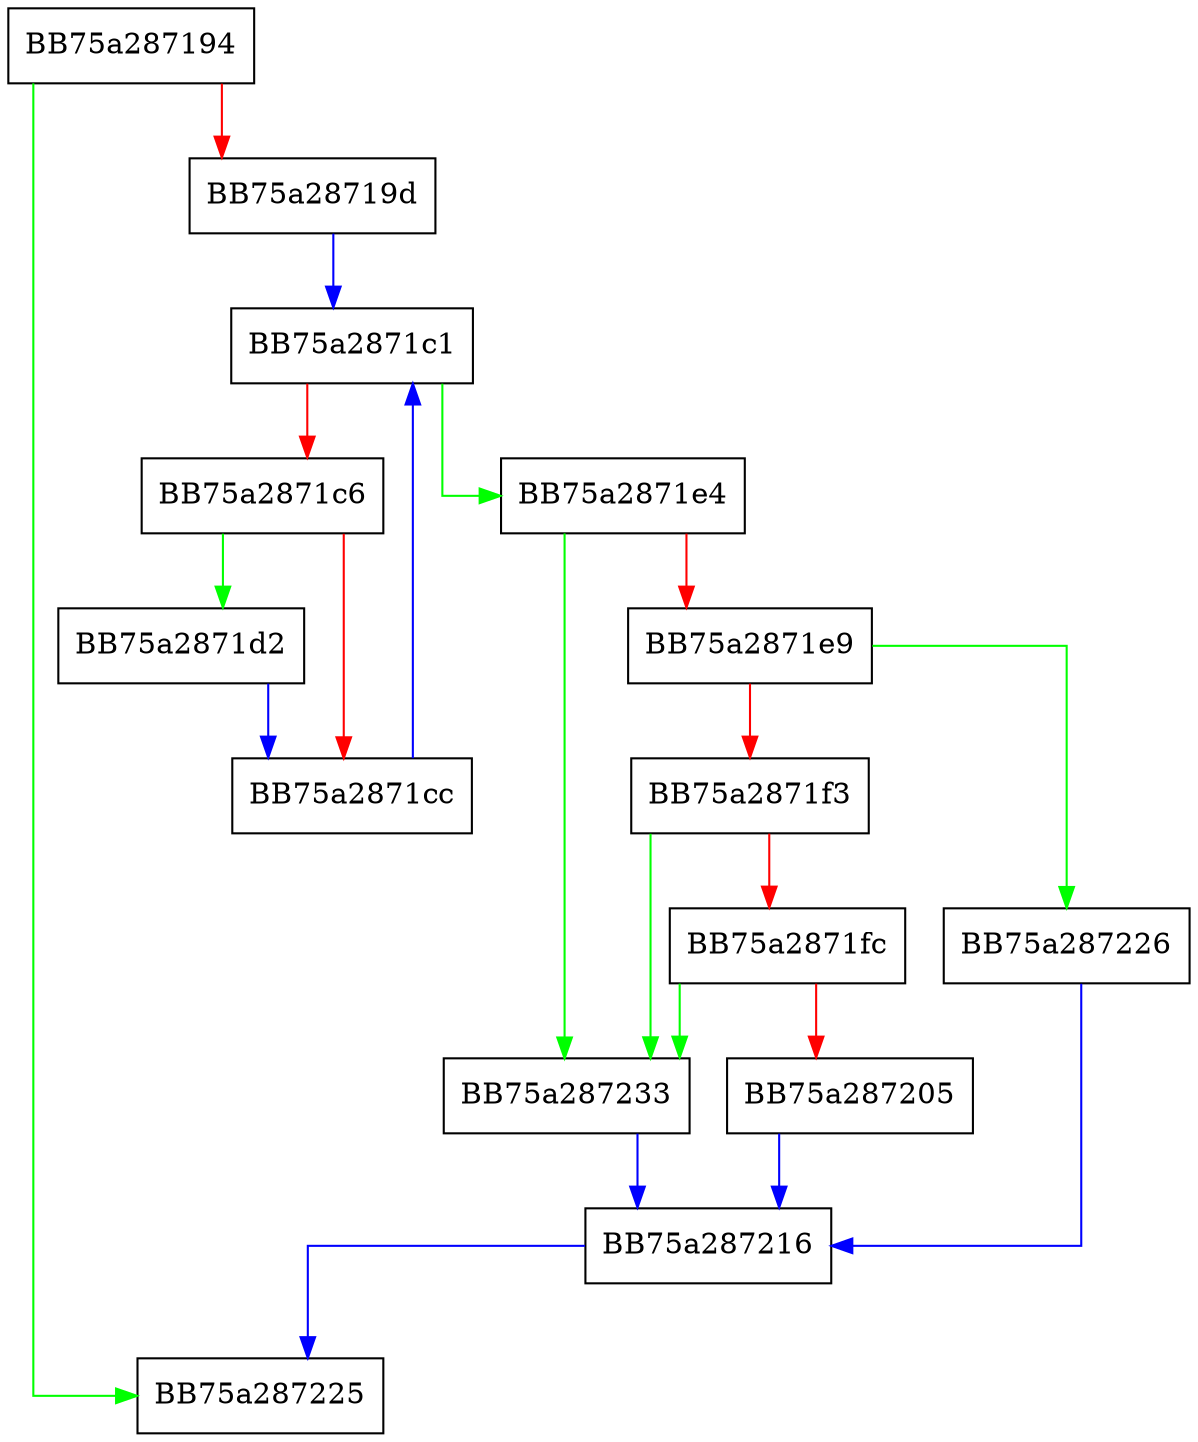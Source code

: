 digraph vdbeFreeOpArray {
  node [shape="box"];
  graph [splines=ortho];
  BB75a287194 -> BB75a287225 [color="green"];
  BB75a287194 -> BB75a28719d [color="red"];
  BB75a28719d -> BB75a2871c1 [color="blue"];
  BB75a2871c1 -> BB75a2871e4 [color="green"];
  BB75a2871c1 -> BB75a2871c6 [color="red"];
  BB75a2871c6 -> BB75a2871d2 [color="green"];
  BB75a2871c6 -> BB75a2871cc [color="red"];
  BB75a2871cc -> BB75a2871c1 [color="blue"];
  BB75a2871d2 -> BB75a2871cc [color="blue"];
  BB75a2871e4 -> BB75a287233 [color="green"];
  BB75a2871e4 -> BB75a2871e9 [color="red"];
  BB75a2871e9 -> BB75a287226 [color="green"];
  BB75a2871e9 -> BB75a2871f3 [color="red"];
  BB75a2871f3 -> BB75a287233 [color="green"];
  BB75a2871f3 -> BB75a2871fc [color="red"];
  BB75a2871fc -> BB75a287233 [color="green"];
  BB75a2871fc -> BB75a287205 [color="red"];
  BB75a287205 -> BB75a287216 [color="blue"];
  BB75a287216 -> BB75a287225 [color="blue"];
  BB75a287226 -> BB75a287216 [color="blue"];
  BB75a287233 -> BB75a287216 [color="blue"];
}